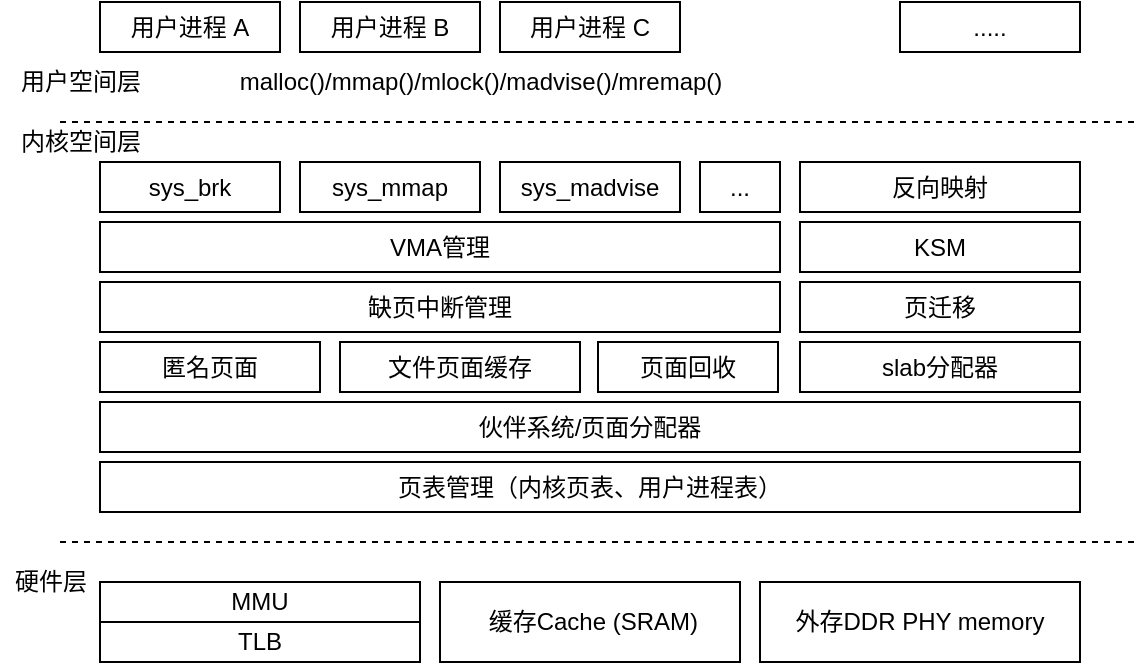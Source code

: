 <mxfile version="16.5.1" type="device"><diagram id="EsFgZnOjSIh7KK3yQ4bz" name="第 1 页"><mxGraphModel dx="1106" dy="852" grid="1" gridSize="10" guides="1" tooltips="1" connect="1" arrows="1" fold="1" page="1" pageScale="1" pageWidth="827" pageHeight="1169" math="0" shadow="0"><root><mxCell id="0"/><mxCell id="1" parent="0"/><mxCell id="ZhSVUlcgc6vrfWxxYwSk-1" value="MMU" style="rounded=0;whiteSpace=wrap;html=1;" vertex="1" parent="1"><mxGeometry x="120" y="620" width="160" height="20" as="geometry"/></mxCell><mxCell id="ZhSVUlcgc6vrfWxxYwSk-2" value="TLB" style="rounded=0;whiteSpace=wrap;html=1;" vertex="1" parent="1"><mxGeometry x="120" y="640" width="160" height="20" as="geometry"/></mxCell><mxCell id="ZhSVUlcgc6vrfWxxYwSk-3" value="&amp;nbsp;缓存Cache (SRAM)" style="rounded=0;whiteSpace=wrap;html=1;" vertex="1" parent="1"><mxGeometry x="290" y="620" width="150" height="40" as="geometry"/></mxCell><mxCell id="ZhSVUlcgc6vrfWxxYwSk-4" value="外存DDR PHY memory" style="rounded=0;whiteSpace=wrap;html=1;" vertex="1" parent="1"><mxGeometry x="450" y="620" width="160" height="40" as="geometry"/></mxCell><mxCell id="ZhSVUlcgc6vrfWxxYwSk-5" value="" style="endArrow=none;dashed=1;html=1;rounded=0;" edge="1" parent="1"><mxGeometry width="50" height="50" relative="1" as="geometry"><mxPoint x="100" y="600" as="sourcePoint"/><mxPoint x="640" y="600" as="targetPoint"/></mxGeometry></mxCell><mxCell id="ZhSVUlcgc6vrfWxxYwSk-6" value="页表管理（内核页表、用户进程表）" style="rounded=0;whiteSpace=wrap;html=1;" vertex="1" parent="1"><mxGeometry x="120" y="560" width="490" height="25" as="geometry"/></mxCell><mxCell id="ZhSVUlcgc6vrfWxxYwSk-7" value="伙伴系统/页面分配器" style="rounded=0;whiteSpace=wrap;html=1;" vertex="1" parent="1"><mxGeometry x="120" y="530" width="490" height="25" as="geometry"/></mxCell><mxCell id="ZhSVUlcgc6vrfWxxYwSk-8" value="匿名页面" style="rounded=0;whiteSpace=wrap;html=1;" vertex="1" parent="1"><mxGeometry x="120" y="500" width="110" height="25" as="geometry"/></mxCell><mxCell id="ZhSVUlcgc6vrfWxxYwSk-9" value="文件页面缓存" style="rounded=0;whiteSpace=wrap;html=1;" vertex="1" parent="1"><mxGeometry x="240" y="500" width="120" height="25" as="geometry"/></mxCell><mxCell id="ZhSVUlcgc6vrfWxxYwSk-10" value="页面回收" style="rounded=0;whiteSpace=wrap;html=1;" vertex="1" parent="1"><mxGeometry x="369" y="500" width="90" height="25" as="geometry"/></mxCell><mxCell id="ZhSVUlcgc6vrfWxxYwSk-11" value="slab分配器" style="rounded=0;whiteSpace=wrap;html=1;" vertex="1" parent="1"><mxGeometry x="470" y="500" width="140" height="25" as="geometry"/></mxCell><mxCell id="ZhSVUlcgc6vrfWxxYwSk-12" value="缺页中断管理" style="rounded=0;whiteSpace=wrap;html=1;" vertex="1" parent="1"><mxGeometry x="120" y="470" width="340" height="25" as="geometry"/></mxCell><mxCell id="ZhSVUlcgc6vrfWxxYwSk-13" value="VMA管理" style="rounded=0;whiteSpace=wrap;html=1;" vertex="1" parent="1"><mxGeometry x="120" y="440" width="340" height="25" as="geometry"/></mxCell><mxCell id="ZhSVUlcgc6vrfWxxYwSk-14" value="页迁移" style="rounded=0;whiteSpace=wrap;html=1;" vertex="1" parent="1"><mxGeometry x="470" y="470" width="140" height="25" as="geometry"/></mxCell><mxCell id="ZhSVUlcgc6vrfWxxYwSk-15" value="KSM" style="rounded=0;whiteSpace=wrap;html=1;" vertex="1" parent="1"><mxGeometry x="470" y="440" width="140" height="25" as="geometry"/></mxCell><mxCell id="ZhSVUlcgc6vrfWxxYwSk-16" value="反向映射" style="rounded=0;whiteSpace=wrap;html=1;" vertex="1" parent="1"><mxGeometry x="470" y="410" width="140" height="25" as="geometry"/></mxCell><mxCell id="ZhSVUlcgc6vrfWxxYwSk-17" value="sys_brk" style="rounded=0;whiteSpace=wrap;html=1;" vertex="1" parent="1"><mxGeometry x="120" y="410" width="90" height="25" as="geometry"/></mxCell><mxCell id="ZhSVUlcgc6vrfWxxYwSk-18" value="sys_mmap" style="rounded=0;whiteSpace=wrap;html=1;" vertex="1" parent="1"><mxGeometry x="220" y="410" width="90" height="25" as="geometry"/></mxCell><mxCell id="ZhSVUlcgc6vrfWxxYwSk-19" value="sys_madvise" style="rounded=0;whiteSpace=wrap;html=1;" vertex="1" parent="1"><mxGeometry x="320" y="410" width="90" height="25" as="geometry"/></mxCell><mxCell id="ZhSVUlcgc6vrfWxxYwSk-20" value="..." style="rounded=0;whiteSpace=wrap;html=1;" vertex="1" parent="1"><mxGeometry x="420" y="410" width="40" height="25" as="geometry"/></mxCell><mxCell id="ZhSVUlcgc6vrfWxxYwSk-21" value="" style="endArrow=none;dashed=1;html=1;rounded=0;" edge="1" parent="1"><mxGeometry width="50" height="50" relative="1" as="geometry"><mxPoint x="100" y="390" as="sourcePoint"/><mxPoint x="640" y="390" as="targetPoint"/></mxGeometry></mxCell><mxCell id="ZhSVUlcgc6vrfWxxYwSk-22" value="硬件层" style="text;html=1;align=center;verticalAlign=middle;resizable=0;points=[];autosize=1;strokeColor=none;fillColor=none;" vertex="1" parent="1"><mxGeometry x="70" y="610" width="50" height="20" as="geometry"/></mxCell><mxCell id="ZhSVUlcgc6vrfWxxYwSk-23" value="内核空间层" style="text;html=1;align=center;verticalAlign=middle;resizable=0;points=[];autosize=1;strokeColor=none;fillColor=none;" vertex="1" parent="1"><mxGeometry x="70" y="390" width="80" height="20" as="geometry"/></mxCell><mxCell id="ZhSVUlcgc6vrfWxxYwSk-24" value="用户进程 A" style="rounded=0;whiteSpace=wrap;html=1;" vertex="1" parent="1"><mxGeometry x="120" y="330" width="90" height="25" as="geometry"/></mxCell><mxCell id="ZhSVUlcgc6vrfWxxYwSk-25" value="用户进程 B" style="rounded=0;whiteSpace=wrap;html=1;" vertex="1" parent="1"><mxGeometry x="220" y="330" width="90" height="25" as="geometry"/></mxCell><mxCell id="ZhSVUlcgc6vrfWxxYwSk-26" value="用户进程 C" style="rounded=0;whiteSpace=wrap;html=1;" vertex="1" parent="1"><mxGeometry x="320" y="330" width="90" height="25" as="geometry"/></mxCell><mxCell id="ZhSVUlcgc6vrfWxxYwSk-27" value="....." style="rounded=0;whiteSpace=wrap;html=1;" vertex="1" parent="1"><mxGeometry x="520" y="330" width="90" height="25" as="geometry"/></mxCell><mxCell id="ZhSVUlcgc6vrfWxxYwSk-28" value="malloc()/mmap()/mlock()/madvise()/mremap()" style="text;html=1;align=center;verticalAlign=middle;resizable=0;points=[];autosize=1;strokeColor=none;fillColor=none;" vertex="1" parent="1"><mxGeometry x="180" y="360" width="260" height="20" as="geometry"/></mxCell><mxCell id="ZhSVUlcgc6vrfWxxYwSk-29" value="用户空间层" style="text;html=1;align=center;verticalAlign=middle;resizable=0;points=[];autosize=1;strokeColor=none;fillColor=none;" vertex="1" parent="1"><mxGeometry x="70" y="360" width="80" height="20" as="geometry"/></mxCell></root></mxGraphModel></diagram></mxfile>